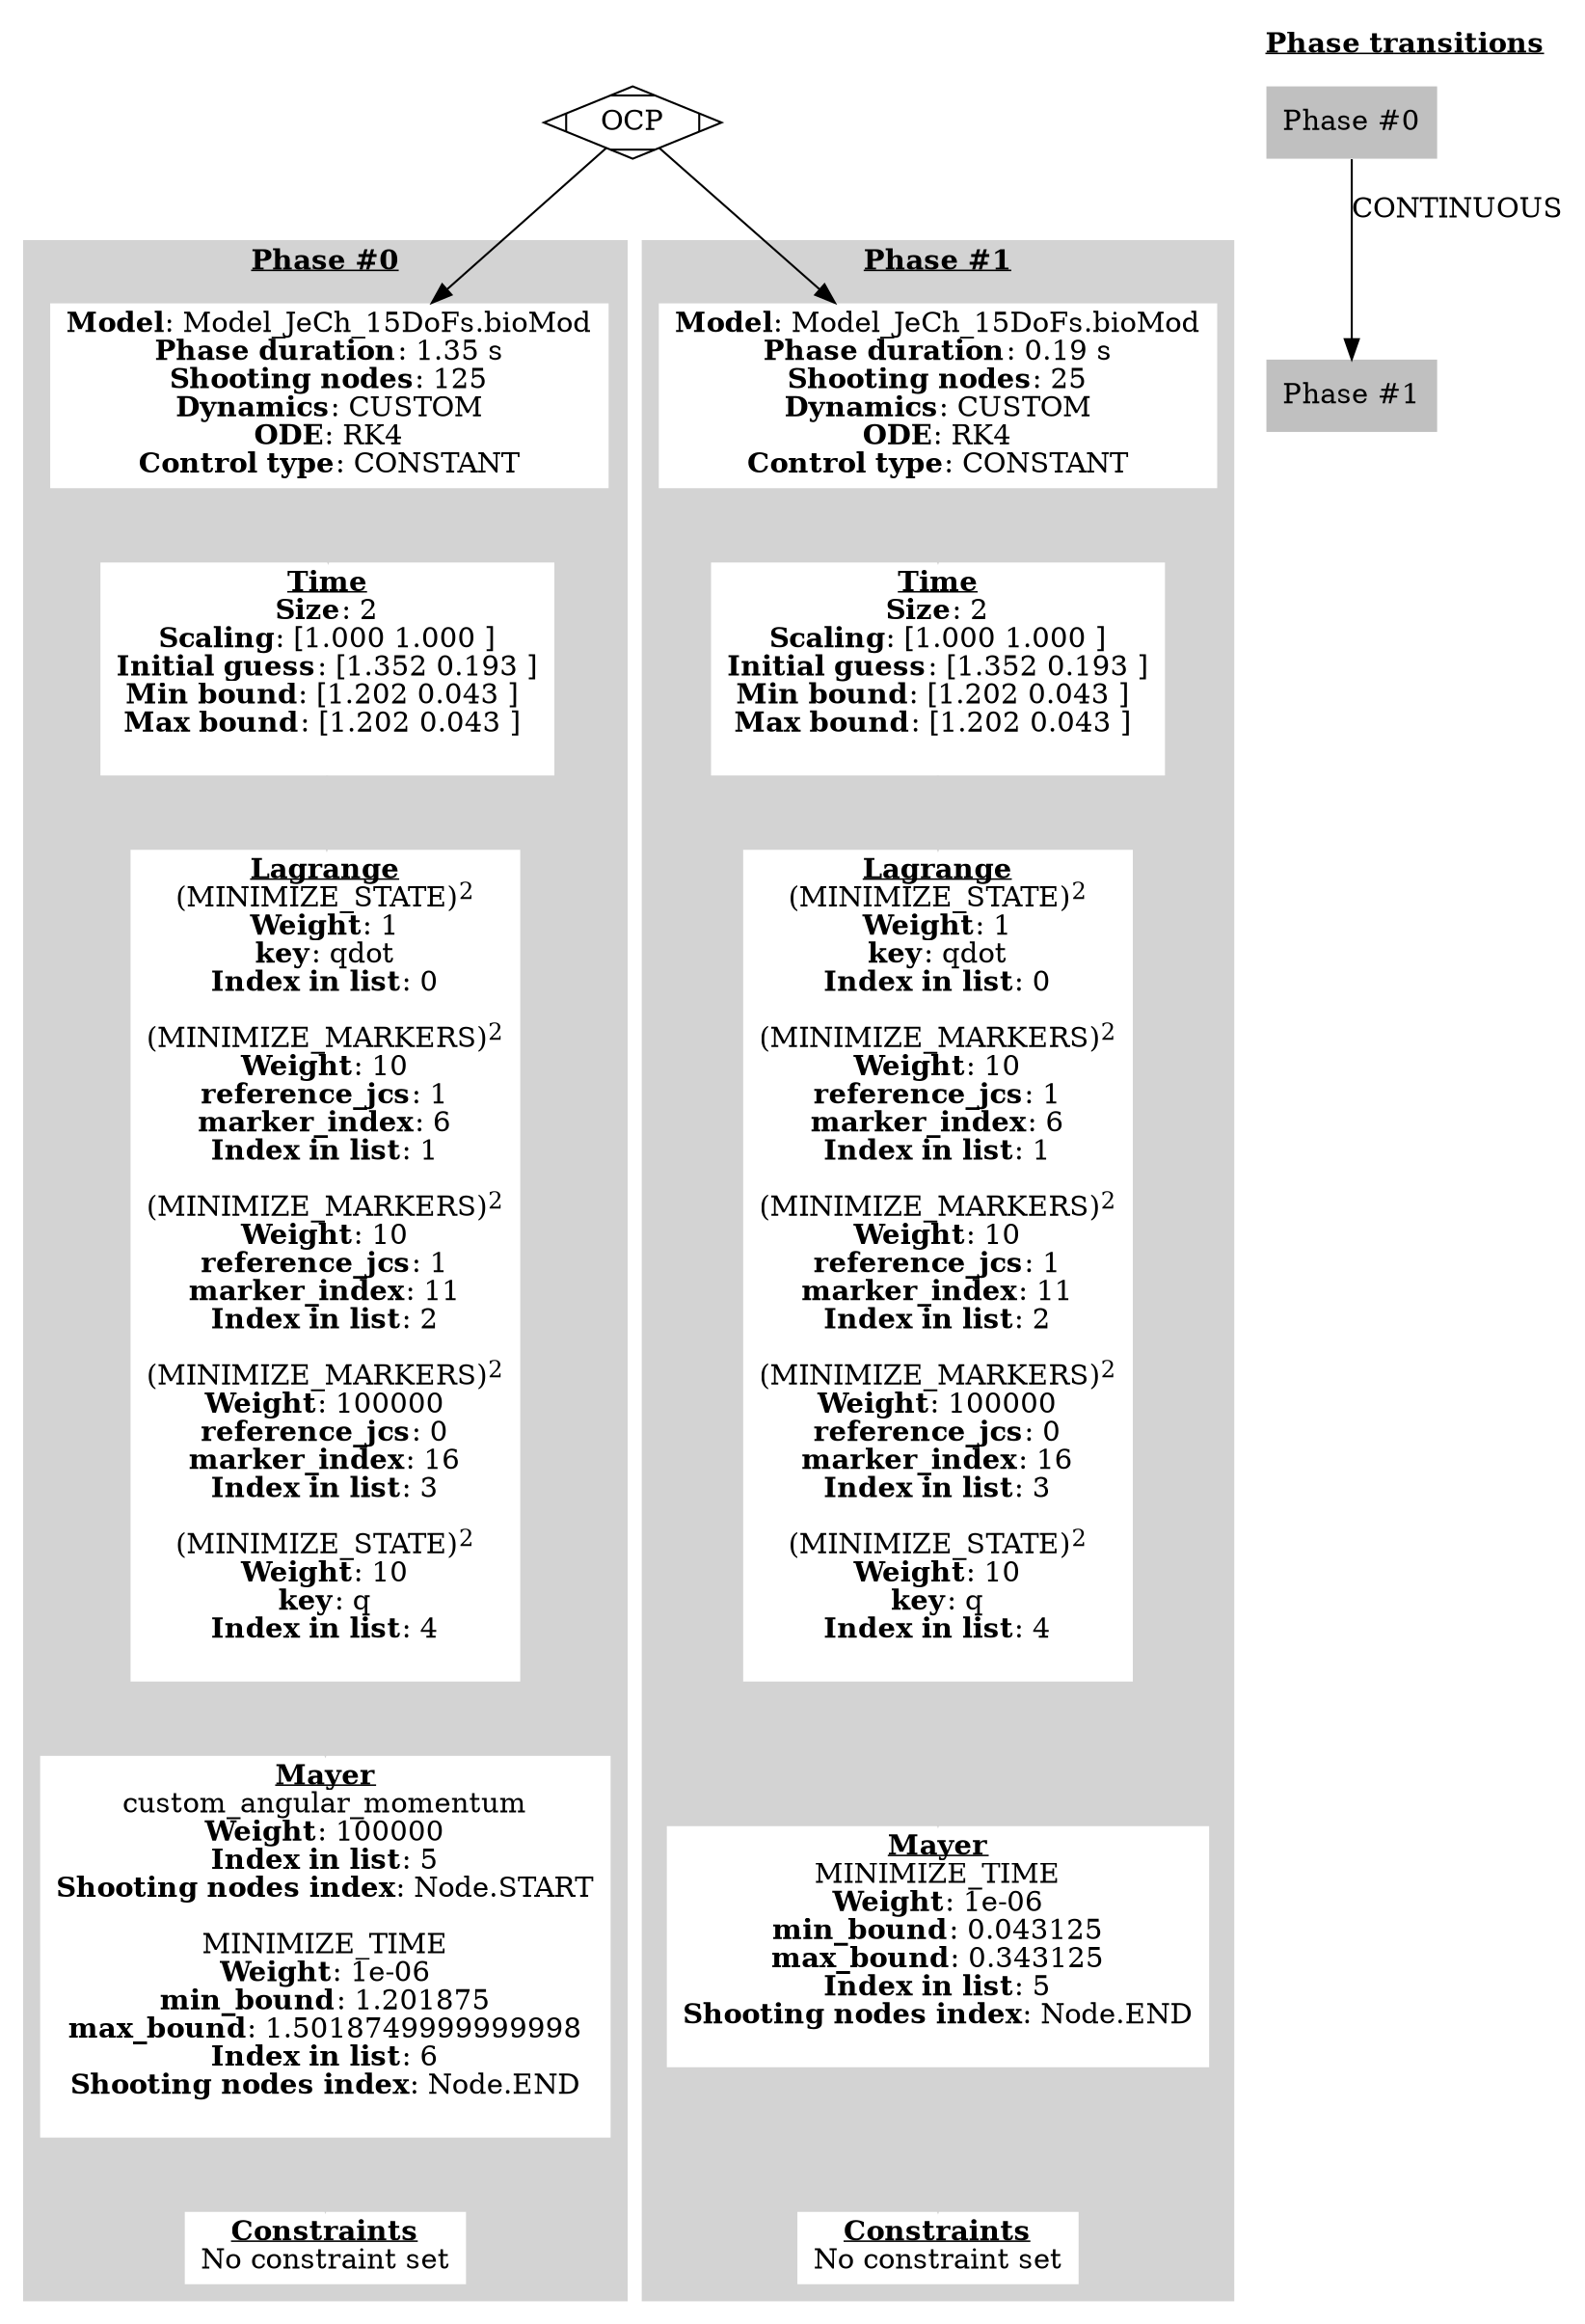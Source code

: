digraph ocp_graph {
	node [shape=plaintext]
	OCP [shape=Mdiamond]
	subgraph cluster_0 {
		node [color=white style=filled]
		color=lightgrey style=filled
		label=<<u><b>Phase #0</b></u>>
		nlp_node_0 [label=<<b>Model</b>: Model_JeCh_15DoFs.bioMod<br/><b>Phase duration</b>: 1.35 s<br/><b>Shooting nodes</b>: 125<br/><b>Dynamics</b>: CUSTOM<br/><b>ODE</b>: RK4<br/><b>Control type</b>: CONSTANT>]
		param_00 [label=<<u><b>Time</b></u><br/><b>Size</b>: 2<br/><b>Scaling</b>: [1.000 1.000 ]<br/><b>Initial guess</b>: [1.352 0.193 ]<br/><b>Min bound</b>: [1.202 0.043 ] <br/><b>Max bound</b>: [1.202 0.043 ] <br/><br/>>]
		lagrange_0 [label=<<u><b>Lagrange</b></u><br/>(MINIMIZE_STATE)<sup>2</sup><br/><b>Weight</b>: 1<br/><b>key</b>: qdot<br/><b>Index in list</b>: 0<br/><br/>(MINIMIZE_MARKERS)<sup>2</sup><br/><b>Weight</b>: 10<br/><b>reference_jcs</b>: 1<br/><b>marker_index</b>: 6<br/><b>Index in list</b>: 1<br/><br/>(MINIMIZE_MARKERS)<sup>2</sup><br/><b>Weight</b>: 10<br/><b>reference_jcs</b>: 1<br/><b>marker_index</b>: 11<br/><b>Index in list</b>: 2<br/><br/>(MINIMIZE_MARKERS)<sup>2</sup><br/><b>Weight</b>: 100000<br/><b>reference_jcs</b>: 0<br/><b>marker_index</b>: 16<br/><b>Index in list</b>: 3<br/><br/>(MINIMIZE_STATE)<sup>2</sup><br/><b>Weight</b>: 10<br/><b>key</b>: q<br/><b>Index in list</b>: 4<br/><br/>>]
		mayer_node_0 [label=<<u><b>Mayer</b></u><br/>custom_angular_momentum<br/><b>Weight</b>: 100000<br/><b>Index in list</b>: 5<br/><b>Shooting nodes index</b>: Node.START<br/><br/>MINIMIZE_TIME<br/><b>Weight</b>: 1e-06<br/><b>min_bound</b>: 1.201875<br/><b>max_bound</b>: 1.5018749999999998<br/><b>Index in list</b>: 6<br/><b>Shooting nodes index</b>: Node.END<br/><br/>>]
		constraints_node_0 [label=<<u><b>Constraints</b></u><br/>No constraint set>]
	}
	OCP -> nlp_node_0
	nlp_node_0 -> param_00 [color=lightgrey]
	param_00 -> lagrange_0 [color=lightgrey]
	lagrange_0 -> mayer_node_0 [color=lightgrey]
	mayer_node_0 -> constraints_node_0 [color=lightgrey]
	subgraph cluster_1 {
		node [color=white style=filled]
		color=lightgrey style=filled
		label=<<u><b>Phase #1</b></u>>
		nlp_node_1 [label=<<b>Model</b>: Model_JeCh_15DoFs.bioMod<br/><b>Phase duration</b>: 0.19 s<br/><b>Shooting nodes</b>: 25<br/><b>Dynamics</b>: CUSTOM<br/><b>ODE</b>: RK4<br/><b>Control type</b>: CONSTANT>]
		param_10 [label=<<u><b>Time</b></u><br/><b>Size</b>: 2<br/><b>Scaling</b>: [1.000 1.000 ]<br/><b>Initial guess</b>: [1.352 0.193 ]<br/><b>Min bound</b>: [1.202 0.043 ] <br/><b>Max bound</b>: [1.202 0.043 ] <br/><br/>>]
		lagrange_1 [label=<<u><b>Lagrange</b></u><br/>(MINIMIZE_STATE)<sup>2</sup><br/><b>Weight</b>: 1<br/><b>key</b>: qdot<br/><b>Index in list</b>: 0<br/><br/>(MINIMIZE_MARKERS)<sup>2</sup><br/><b>Weight</b>: 10<br/><b>reference_jcs</b>: 1<br/><b>marker_index</b>: 6<br/><b>Index in list</b>: 1<br/><br/>(MINIMIZE_MARKERS)<sup>2</sup><br/><b>Weight</b>: 10<br/><b>reference_jcs</b>: 1<br/><b>marker_index</b>: 11<br/><b>Index in list</b>: 2<br/><br/>(MINIMIZE_MARKERS)<sup>2</sup><br/><b>Weight</b>: 100000<br/><b>reference_jcs</b>: 0<br/><b>marker_index</b>: 16<br/><b>Index in list</b>: 3<br/><br/>(MINIMIZE_STATE)<sup>2</sup><br/><b>Weight</b>: 10<br/><b>key</b>: q<br/><b>Index in list</b>: 4<br/><br/>>]
		mayer_node_1 [label=<<u><b>Mayer</b></u><br/>MINIMIZE_TIME<br/><b>Weight</b>: 1e-06<br/><b>min_bound</b>: 0.043125<br/><b>max_bound</b>: 0.343125<br/><b>Index in list</b>: 5<br/><b>Shooting nodes index</b>: Node.END<br/><br/>>]
		constraints_node_1 [label=<<u><b>Constraints</b></u><br/>No constraint set>]
	}
	OCP -> nlp_node_1
	nlp_node_1 -> param_10 [color=lightgrey]
	param_10 -> lagrange_1 [color=lightgrey]
	lagrange_1 -> mayer_node_1 [color=lightgrey]
	mayer_node_1 -> constraints_node_1 [color=lightgrey]
	subgraph cluster_phase_transitions {
		node [color=grey style=filled]
		color=invis style=""
		"Phase #0"
		"Phase #1"
		"Phase #0" -> "Phase #1" [label=CONTINUOUS]
		label=<<u><b>Phase transitions</b></u>>
	}
}
